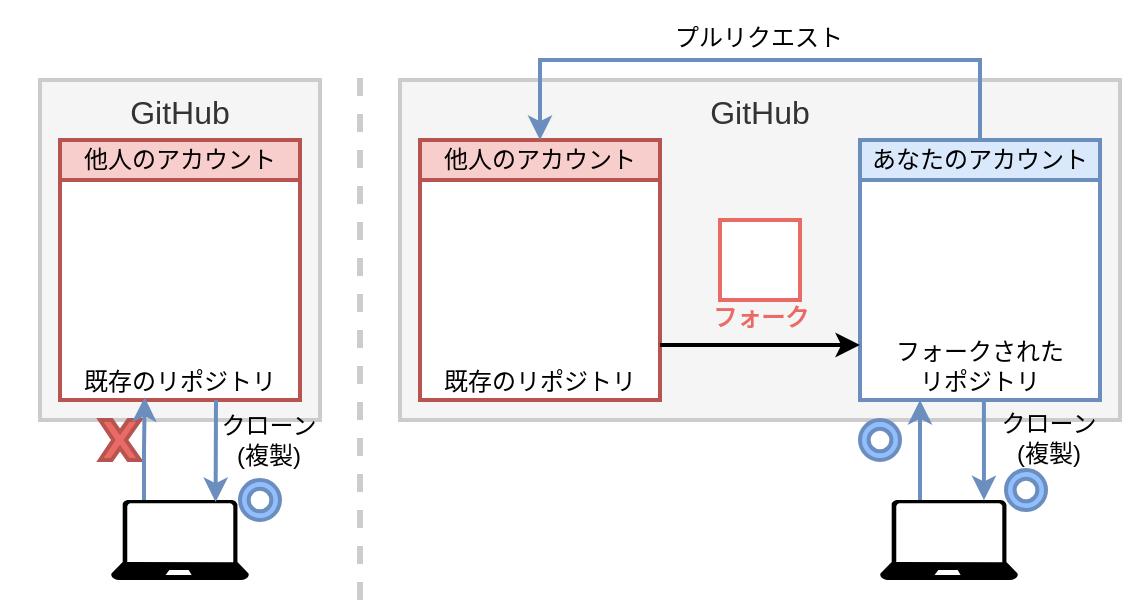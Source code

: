 <mxfile version="12.2.2" type="device" pages="1"><diagram id="17stkCYwVOa2mnaBgT22" name="ページ1"><mxGraphModel dx="905" dy="680" grid="1" gridSize="10" guides="1" tooltips="1" connect="1" arrows="1" fold="1" page="1" pageScale="1" pageWidth="827" pageHeight="1169" math="0" shadow="0"><root><mxCell id="0"/><mxCell id="1" parent="0"/><mxCell id="PtDJm5cCxiAq0yDTBHow-22" value="" style="rounded=0;whiteSpace=wrap;html=1;labelBackgroundColor=#ffffff;strokeColor=none;strokeWidth=2;fillColor=#ffffff;fontSize=16;fontColor=#000000;" parent="1" vertex="1"><mxGeometry x="40" y="10" width="570" height="300" as="geometry"/></mxCell><mxCell id="bKDtXd9wX3TNtJ75j-Dr-49" value="" style="group" parent="1" vertex="1" connectable="0"><mxGeometry x="60" y="50" width="140" height="250" as="geometry"/></mxCell><mxCell id="bKDtXd9wX3TNtJ75j-Dr-48" value="" style="group" parent="bKDtXd9wX3TNtJ75j-Dr-49" vertex="1" connectable="0"><mxGeometry width="140" height="250" as="geometry"/></mxCell><mxCell id="bKDtXd9wX3TNtJ75j-Dr-24" value="GitHub" style="rounded=0;whiteSpace=wrap;html=1;strokeWidth=2;fontSize=16;fillColor=#f5f5f5;strokeColor=#CCCCCC;fontColor=#333333;verticalAlign=top;" parent="bKDtXd9wX3TNtJ75j-Dr-48" vertex="1"><mxGeometry width="140" height="170" as="geometry"/></mxCell><mxCell id="bKDtXd9wX3TNtJ75j-Dr-27" value="" style="pointerEvents=1;shadow=0;dashed=0;html=1;strokeColor=none;labelPosition=center;verticalLabelPosition=bottom;verticalAlign=top;align=center;shape=mxgraph.azure.laptop;fillColor=#000000;" parent="bKDtXd9wX3TNtJ75j-Dr-48" vertex="1"><mxGeometry x="35.5" y="210" width="69" height="40" as="geometry"/></mxCell><mxCell id="bKDtXd9wX3TNtJ75j-Dr-29" value="" style="group" parent="bKDtXd9wX3TNtJ75j-Dr-48" vertex="1" connectable="0"><mxGeometry x="10" y="30" width="120" height="130" as="geometry"/></mxCell><mxCell id="bKDtXd9wX3TNtJ75j-Dr-30" value="既存のリポジトリ" style="rounded=0;whiteSpace=wrap;html=1;strokeWidth=2;labelPosition=center;verticalLabelPosition=middle;align=center;verticalAlign=bottom;horizontal=1;fillColor=#ffffff;strokeColor=#b85450;" parent="bKDtXd9wX3TNtJ75j-Dr-29" vertex="1"><mxGeometry y="20" width="120" height="110" as="geometry"/></mxCell><mxCell id="bKDtXd9wX3TNtJ75j-Dr-31" value="" style="shape=image;html=1;verticalAlign=top;verticalLabelPosition=bottom;labelBackgroundColor=#ffffff;imageAspect=0;aspect=fixed;image=https://cdn3.iconfinder.com/data/icons/knowledge-management-glyph-2/64/repository-storage-store-database-data-file-128.png" parent="bKDtXd9wX3TNtJ75j-Dr-29" vertex="1"><mxGeometry x="25" y="30" width="70" height="70" as="geometry"/></mxCell><mxCell id="bKDtXd9wX3TNtJ75j-Dr-32" value="他人のアカウント" style="rounded=0;whiteSpace=wrap;html=1;strokeWidth=2;labelPosition=center;verticalLabelPosition=middle;align=center;verticalAlign=middle;horizontal=1;fillColor=#f8cecc;strokeColor=#b85450;" parent="bKDtXd9wX3TNtJ75j-Dr-29" vertex="1"><mxGeometry width="120" height="20" as="geometry"/></mxCell><mxCell id="bKDtXd9wX3TNtJ75j-Dr-25" value="クローン&lt;br&gt;(複製)" style="edgeStyle=orthogonalEdgeStyle;rounded=0;orthogonalLoop=1;jettySize=auto;html=1;strokeWidth=2;fontSize=12;entryX=0.758;entryY=0.025;entryDx=0;entryDy=0;entryPerimeter=0;labelPosition=right;verticalLabelPosition=bottom;align=center;verticalAlign=middle;spacingLeft=8;spacingTop=0;fillColor=#dae8fc;strokeColor=#6c8ebf;labelBackgroundColor=none;" parent="bKDtXd9wX3TNtJ75j-Dr-48" target="bKDtXd9wX3TNtJ75j-Dr-27" edge="1"><mxGeometry x="-0.227" y="22" relative="1" as="geometry"><mxPoint x="291.966" y="210.103" as="targetPoint"/><mxPoint x="88" y="160" as="sourcePoint"/><Array as="points"><mxPoint x="88" y="160"/><mxPoint x="88" y="185"/></Array><mxPoint as="offset"/></mxGeometry></mxCell><mxCell id="bKDtXd9wX3TNtJ75j-Dr-40" value="" style="verticalLabelPosition=bottom;verticalAlign=top;html=1;shape=mxgraph.basic.x;strokeWidth=2;fillColor=#EA6B66;align=center;strokeColor=#b85450;" parent="bKDtXd9wX3TNtJ75j-Dr-48" vertex="1"><mxGeometry x="30" y="170" width="20" height="20" as="geometry"/></mxCell><mxCell id="bKDtXd9wX3TNtJ75j-Dr-45" value="" style="verticalLabelPosition=bottom;verticalAlign=top;html=1;shape=mxgraph.basic.donut;dx=4.33;strokeWidth=2;fillColor=#90BEFF;align=center;strokeColor=#6c8ebf;" parent="bKDtXd9wX3TNtJ75j-Dr-48" vertex="1"><mxGeometry x="100" y="200" width="20" height="20" as="geometry"/></mxCell><mxCell id="bKDtXd9wX3TNtJ75j-Dr-39" value="" style="edgeStyle=orthogonalEdgeStyle;rounded=0;orthogonalLoop=1;jettySize=auto;html=1;strokeWidth=2;fontSize=12;entryX=0.353;entryY=0.988;entryDx=0;entryDy=0;entryPerimeter=0;labelPosition=right;verticalLabelPosition=bottom;align=center;verticalAlign=middle;spacingLeft=8;spacingTop=0;fillColor=#dae8fc;strokeColor=#6c8ebf;labelBackgroundColor=none;" parent="bKDtXd9wX3TNtJ75j-Dr-48" target="bKDtXd9wX3TNtJ75j-Dr-30" edge="1"><mxGeometry x="-1" y="22" relative="1" as="geometry"><mxPoint x="84.667" y="381" as="targetPoint"/><mxPoint x="52" y="210" as="sourcePoint"/><Array as="points"><mxPoint x="52" y="185"/></Array><mxPoint as="offset"/></mxGeometry></mxCell><mxCell id="bKDtXd9wX3TNtJ75j-Dr-51" value="" style="endArrow=none;dashed=1;html=1;labelBackgroundColor=none;fontColor=#EA6B66;align=center;strokeWidth=3;fillColor=#f5f5f5;strokeColor=#CCCCCC;" parent="1" edge="1"><mxGeometry width="50" height="50" relative="1" as="geometry"><mxPoint x="220" y="310" as="sourcePoint"/><mxPoint x="220" y="40" as="targetPoint"/></mxGeometry></mxCell><mxCell id="PtDJm5cCxiAq0yDTBHow-21" value="GitHub" style="rounded=0;whiteSpace=wrap;html=1;strokeWidth=2;fontSize=16;fillColor=#f5f5f5;strokeColor=#CCCCCC;fontColor=#333333;verticalAlign=top;" parent="1" vertex="1"><mxGeometry x="240" y="50" width="360" height="170" as="geometry"/></mxCell><mxCell id="PtDJm5cCxiAq0yDTBHow-11" value="クローン&lt;br&gt;(複製)" style="edgeStyle=orthogonalEdgeStyle;rounded=0;orthogonalLoop=1;jettySize=auto;html=1;strokeWidth=2;fontSize=12;exitX=0.75;exitY=1;exitDx=0;exitDy=0;entryX=0.75;entryY=0;entryDx=0;entryDy=0;entryPerimeter=0;labelPosition=right;verticalLabelPosition=bottom;align=center;verticalAlign=middle;spacingLeft=8;spacingTop=0;fillColor=#dae8fc;strokeColor=#6c8ebf;labelBackgroundColor=none;" parent="1" edge="1"><mxGeometry x="-0.236" y="28" relative="1" as="geometry"><mxPoint x="531.966" y="260.103" as="targetPoint"/><mxPoint x="531.966" y="209.759" as="sourcePoint"/><mxPoint as="offset"/></mxGeometry></mxCell><mxCell id="PtDJm5cCxiAq0yDTBHow-6" value="" style="shape=image;html=1;verticalAlign=top;verticalLabelPosition=bottom;labelBackgroundColor=#ffffff;imageAspect=0;aspect=fixed;image=https://cdn2.iconfinder.com/data/icons/font-awesome/1792/code-fork-128.png;imageBackground=#FFFFFF;imageBorder=#EA6B66;strokeWidth=2;" parent="1" vertex="1"><mxGeometry x="400" y="120" width="40" height="40" as="geometry"/></mxCell><mxCell id="bKDtXd9wX3TNtJ75j-Dr-3" value="" style="group" parent="1" vertex="1" connectable="0"><mxGeometry x="250" y="80" width="120" height="130" as="geometry"/></mxCell><mxCell id="PtDJm5cCxiAq0yDTBHow-8" value="既存のリポジトリ" style="rounded=0;whiteSpace=wrap;html=1;strokeWidth=2;labelPosition=center;verticalLabelPosition=middle;align=center;verticalAlign=bottom;horizontal=1;fillColor=#ffffff;strokeColor=#b85450;" parent="bKDtXd9wX3TNtJ75j-Dr-3" vertex="1"><mxGeometry y="20" width="120" height="110" as="geometry"/></mxCell><mxCell id="PtDJm5cCxiAq0yDTBHow-3" value="" style="shape=image;html=1;verticalAlign=top;verticalLabelPosition=bottom;labelBackgroundColor=#ffffff;imageAspect=0;aspect=fixed;image=https://cdn3.iconfinder.com/data/icons/knowledge-management-glyph-2/64/repository-storage-store-database-data-file-128.png" parent="bKDtXd9wX3TNtJ75j-Dr-3" vertex="1"><mxGeometry x="25" y="30" width="70" height="70" as="geometry"/></mxCell><mxCell id="bKDtXd9wX3TNtJ75j-Dr-2" value="他人のアカウント" style="rounded=0;whiteSpace=wrap;html=1;strokeWidth=2;labelPosition=center;verticalLabelPosition=middle;align=center;verticalAlign=middle;horizontal=1;fillColor=#F8CECC;strokeColor=#b85450;" parent="bKDtXd9wX3TNtJ75j-Dr-3" vertex="1"><mxGeometry width="120" height="20" as="geometry"/></mxCell><mxCell id="bKDtXd9wX3TNtJ75j-Dr-4" value="" style="group" parent="1" vertex="1" connectable="0"><mxGeometry x="470" y="80" width="120" height="130" as="geometry"/></mxCell><mxCell id="PtDJm5cCxiAq0yDTBHow-9" value="フォークされた&lt;br&gt;リポジトリ" style="rounded=0;whiteSpace=wrap;html=1;strokeWidth=2;labelPosition=center;verticalLabelPosition=middle;align=center;verticalAlign=bottom;horizontal=1;fillColor=#ffffff;strokeColor=#6c8ebf;" parent="bKDtXd9wX3TNtJ75j-Dr-4" vertex="1"><mxGeometry y="20" width="120" height="110" as="geometry"/></mxCell><mxCell id="PtDJm5cCxiAq0yDTBHow-7" value="" style="shape=image;html=1;verticalAlign=top;verticalLabelPosition=bottom;labelBackgroundColor=#ffffff;imageAspect=0;aspect=fixed;image=https://cdn3.iconfinder.com/data/icons/knowledge-management-glyph-2/64/repository-storage-store-database-data-file-128.png;fontColor=#000000;imageBackground=none;" parent="bKDtXd9wX3TNtJ75j-Dr-4" vertex="1"><mxGeometry x="25" y="30" width="70" height="70" as="geometry"/></mxCell><mxCell id="bKDtXd9wX3TNtJ75j-Dr-1" value="あなたのアカウント" style="rounded=0;whiteSpace=wrap;html=1;strokeWidth=2;labelPosition=center;verticalLabelPosition=middle;align=center;verticalAlign=middle;horizontal=1;fillColor=#dae8fc;strokeColor=#6c8ebf;" parent="bKDtXd9wX3TNtJ75j-Dr-4" vertex="1"><mxGeometry width="120" height="20" as="geometry"/></mxCell><mxCell id="PtDJm5cCxiAq0yDTBHow-10" value="フォーク" style="edgeStyle=orthogonalEdgeStyle;rounded=0;orthogonalLoop=1;jettySize=auto;html=1;exitX=1;exitY=0.75;exitDx=0;exitDy=0;strokeWidth=2;entryX=0;entryY=0.75;entryDx=0;entryDy=0;verticalAlign=bottom;fontSize=12;labelPosition=center;verticalLabelPosition=top;align=center;spacingTop=0;spacingBottom=5;labelBackgroundColor=none;fontColor=#EA6B66;fontStyle=1" parent="1" source="PtDJm5cCxiAq0yDTBHow-8" target="PtDJm5cCxiAq0yDTBHow-9" edge="1"><mxGeometry relative="1" as="geometry"><mxPoint x="440" y="190" as="targetPoint"/></mxGeometry></mxCell><mxCell id="bKDtXd9wX3TNtJ75j-Dr-43" value="" style="edgeStyle=orthogonalEdgeStyle;rounded=0;orthogonalLoop=1;jettySize=auto;html=1;strokeWidth=2;fontSize=12;labelPosition=right;verticalLabelPosition=bottom;align=center;verticalAlign=middle;spacingLeft=8;spacingTop=0;fillColor=#dae8fc;strokeColor=#6c8ebf;labelBackgroundColor=none;entryX=0.25;entryY=1;entryDx=0;entryDy=0;exitX=0.29;exitY=0.009;exitDx=0;exitDy=0;exitPerimeter=0;" parent="1" source="PtDJm5cCxiAq0yDTBHow-1" target="PtDJm5cCxiAq0yDTBHow-9" edge="1"><mxGeometry x="-0.133" y="30" relative="1" as="geometry"><mxPoint x="541.966" y="270.103" as="targetPoint"/><mxPoint x="500" y="260" as="sourcePoint"/><Array as="points"/><mxPoint as="offset"/></mxGeometry></mxCell><mxCell id="PtDJm5cCxiAq0yDTBHow-1" value="" style="pointerEvents=1;shadow=0;dashed=0;html=1;strokeColor=none;labelPosition=center;verticalLabelPosition=bottom;verticalAlign=top;align=center;shape=mxgraph.azure.laptop;fillColor=#000000;" parent="1" vertex="1"><mxGeometry x="480" y="260" width="69" height="40" as="geometry"/></mxCell><mxCell id="bKDtXd9wX3TNtJ75j-Dr-44" value="" style="verticalLabelPosition=bottom;verticalAlign=top;html=1;shape=mxgraph.basic.donut;dx=4.33;strokeWidth=2;fillColor=#90BEFF;align=center;strokeColor=#6c8ebf;" parent="1" vertex="1"><mxGeometry x="470" y="220" width="20" height="20" as="geometry"/></mxCell><mxCell id="bKDtXd9wX3TNtJ75j-Dr-46" value="" style="verticalLabelPosition=bottom;verticalAlign=top;html=1;shape=mxgraph.basic.donut;dx=4.33;strokeWidth=2;fillColor=#90BEFF;align=center;strokeColor=#6c8ebf;" parent="1" vertex="1"><mxGeometry x="543" y="245" width="20" height="20" as="geometry"/></mxCell><mxCell id="ZbVpOdMQyH_mDjiidXvo-1" value="プルリクエスト" style="edgeStyle=orthogonalEdgeStyle;rounded=0;orthogonalLoop=1;jettySize=auto;html=1;strokeWidth=2;fontSize=12;entryX=0.5;entryY=0;entryDx=0;entryDy=0;labelPosition=center;verticalLabelPosition=bottom;align=center;verticalAlign=top;spacingRight=35;spacing=0;spacingTop=-3;spacingBottom=0;fillColor=#dae8fc;strokeColor=#6c8ebf;exitX=0.5;exitY=0;exitDx=0;exitDy=0;" edge="1" parent="1"><mxGeometry x="-0.111" y="-20" relative="1" as="geometry"><mxPoint x="530" y="80" as="sourcePoint"/><mxPoint x="310" y="80" as="targetPoint"/><Array as="points"><mxPoint x="530" y="40"/><mxPoint x="310" y="40"/></Array><mxPoint as="offset"/></mxGeometry></mxCell></root></mxGraphModel></diagram></mxfile>